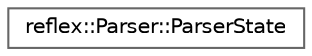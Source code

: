 digraph "Graphical Class Hierarchy"
{
 // LATEX_PDF_SIZE
  bgcolor="transparent";
  edge [fontname=Helvetica,fontsize=10,labelfontname=Helvetica,labelfontsize=10];
  node [fontname=Helvetica,fontsize=10,shape=box,height=0.2,width=0.4];
  rankdir="LR";
  Node0 [id="Node000000",label="reflex::Parser::ParserState",height=0.2,width=0.4,color="grey40", fillcolor="white", style="filled",URL="$structreflex_1_1Parser_1_1ParserState.html",tooltip=" "];
}
